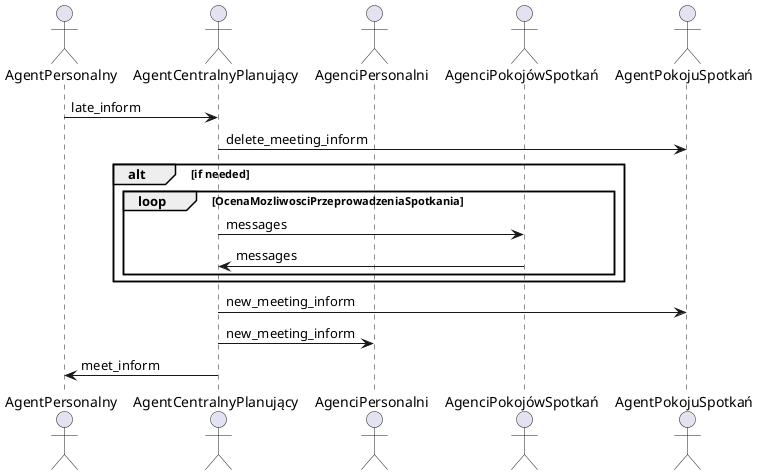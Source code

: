 @startuml
actor AgentPersonalny
actor AgentCentralnyPlanujący
actor AgenciPersonalni
actor AgenciPokojówSpotkań
actor AgentPokojuSpotkań

AgentPersonalny -> AgentCentralnyPlanujący : late_inform
AgentCentralnyPlanujący -> AgentPokojuSpotkań : delete_meeting_inform
alt if needed
	loop OcenaMozliwosciPrzeprowadzeniaSpotkania
		AgentCentralnyPlanujący -> AgenciPokojówSpotkań : messages
		AgenciPokojówSpotkań -> AgentCentralnyPlanujący : messages
	end
end
AgentCentralnyPlanujący -> AgentPokojuSpotkań : new_meeting_inform
AgentCentralnyPlanujący -> AgenciPersonalni : new_meeting_inform
AgentCentralnyPlanujący -> AgentPersonalny : meet_inform

@enduml